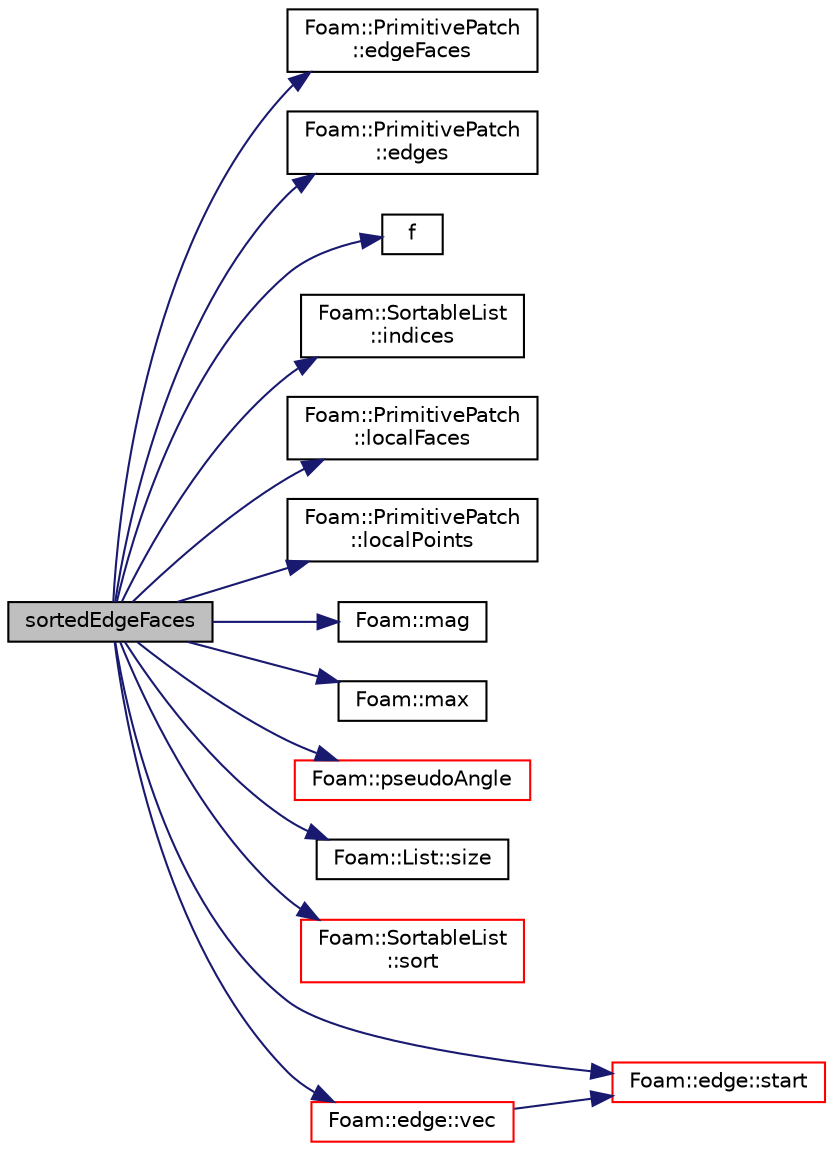 digraph "sortedEdgeFaces"
{
  bgcolor="transparent";
  edge [fontname="Helvetica",fontsize="10",labelfontname="Helvetica",labelfontsize="10"];
  node [fontname="Helvetica",fontsize="10",shape=record];
  rankdir="LR";
  Node599 [label="sortedEdgeFaces",height=0.2,width=0.4,color="black", fillcolor="grey75", style="filled", fontcolor="black"];
  Node599 -> Node600 [color="midnightblue",fontsize="10",style="solid",fontname="Helvetica"];
  Node600 [label="Foam::PrimitivePatch\l::edgeFaces",height=0.2,width=0.4,color="black",URL="$a28693.html#ad38ecd2902727a890ebd437731c271c8",tooltip="Return edge-face addressing. "];
  Node599 -> Node601 [color="midnightblue",fontsize="10",style="solid",fontname="Helvetica"];
  Node601 [label="Foam::PrimitivePatch\l::edges",height=0.2,width=0.4,color="black",URL="$a28693.html#a21d764179912ddda5c6f95193c289846",tooltip="Return list of edges, address into LOCAL point list. "];
  Node599 -> Node602 [color="midnightblue",fontsize="10",style="solid",fontname="Helvetica"];
  Node602 [label="f",height=0.2,width=0.4,color="black",URL="$a18335.html#a888be93833ac7a23170555c69c690288"];
  Node599 -> Node603 [color="midnightblue",fontsize="10",style="solid",fontname="Helvetica"];
  Node603 [label="Foam::SortableList\l::indices",height=0.2,width=0.4,color="black",URL="$a27033.html#a28bce53bb8731da2b5f7a7cfb9ae2167",tooltip="Return the list of sorted indices. Updated every sort. "];
  Node599 -> Node604 [color="midnightblue",fontsize="10",style="solid",fontname="Helvetica"];
  Node604 [label="Foam::PrimitivePatch\l::localFaces",height=0.2,width=0.4,color="black",URL="$a28693.html#aa4bd29e9c9de3d53e26aa2bf2e803c60",tooltip="Return patch faces addressing into local point list. "];
  Node599 -> Node605 [color="midnightblue",fontsize="10",style="solid",fontname="Helvetica"];
  Node605 [label="Foam::PrimitivePatch\l::localPoints",height=0.2,width=0.4,color="black",URL="$a28693.html#aca6c65ee2831bb6795149af7635640a2",tooltip="Return pointField of points in patch. "];
  Node599 -> Node606 [color="midnightblue",fontsize="10",style="solid",fontname="Helvetica"];
  Node606 [label="Foam::mag",height=0.2,width=0.4,color="black",URL="$a21851.html#a929da2a3fdcf3dacbbe0487d3a330dae"];
  Node599 -> Node607 [color="midnightblue",fontsize="10",style="solid",fontname="Helvetica"];
  Node607 [label="Foam::max",height=0.2,width=0.4,color="black",URL="$a21851.html#ac993e906cf2774ae77e666bc24e81733"];
  Node599 -> Node608 [color="midnightblue",fontsize="10",style="solid",fontname="Helvetica"];
  Node608 [label="Foam::pseudoAngle",height=0.2,width=0.4,color="red",URL="$a21851.html#aa9ca3552ea22ee09d1a028d177954ed0",tooltip="Estimate angle of vec in coordinate system (e0, e1, e0^e1). "];
  Node599 -> Node612 [color="midnightblue",fontsize="10",style="solid",fontname="Helvetica"];
  Node612 [label="Foam::List::size",height=0.2,width=0.4,color="black",URL="$a26833.html#a8a5f6fa29bd4b500caf186f60245b384",tooltip="Override size to be inconsistent with allocated storage. "];
  Node599 -> Node613 [color="midnightblue",fontsize="10",style="solid",fontname="Helvetica"];
  Node613 [label="Foam::SortableList\l::sort",height=0.2,width=0.4,color="red",URL="$a27033.html#a47fdc9eea42b6975cdc835bb2e08810e",tooltip="(stable) sort the list (if changed after construction time) "];
  Node599 -> Node618 [color="midnightblue",fontsize="10",style="solid",fontname="Helvetica"];
  Node618 [label="Foam::edge::start",height=0.2,width=0.4,color="red",URL="$a28361.html#afe56bdd2031bbf8321e35e2330c0b990",tooltip="Return start vertex label. "];
  Node599 -> Node620 [color="midnightblue",fontsize="10",style="solid",fontname="Helvetica"];
  Node620 [label="Foam::edge::vec",height=0.2,width=0.4,color="red",URL="$a28361.html#a72eb1bfd9e030458c6f7f33202ea5b4f",tooltip="Return the vector (end - start) "];
  Node620 -> Node618 [color="midnightblue",fontsize="10",style="solid",fontname="Helvetica"];
}
